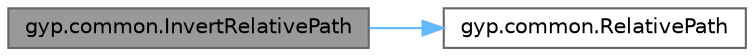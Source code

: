 digraph "gyp.common.InvertRelativePath"
{
 // LATEX_PDF_SIZE
  bgcolor="transparent";
  edge [fontname=Helvetica,fontsize=10,labelfontname=Helvetica,labelfontsize=10];
  node [fontname=Helvetica,fontsize=10,shape=box,height=0.2,width=0.4];
  rankdir="LR";
  Node1 [id="Node000001",label="gyp.common.InvertRelativePath",height=0.2,width=0.4,color="gray40", fillcolor="grey60", style="filled", fontcolor="black",tooltip=" "];
  Node1 -> Node2 [id="edge1_Node000001_Node000002",color="steelblue1",style="solid",tooltip=" "];
  Node2 [id="Node000002",label="gyp.common.RelativePath",height=0.2,width=0.4,color="grey40", fillcolor="white", style="filled",URL="$namespacegyp_1_1common.html#a8533ebdd9774c22ee7f7450c54239796",tooltip=" "];
}
